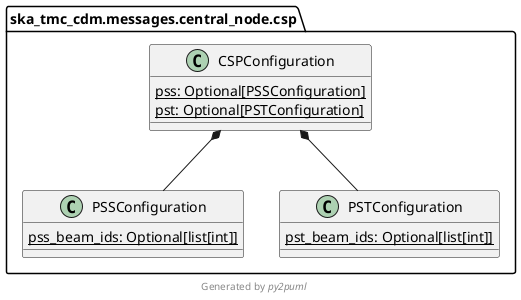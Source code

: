 @startuml ska_tmc_cdm.messages.central_node.csp
!pragma useIntermediatePackages false

class ska_tmc_cdm.messages.central_node.csp.CSPConfiguration {
  pss: Optional[PSSConfiguration] {static}
  pst: Optional[PSTConfiguration] {static}
}
class ska_tmc_cdm.messages.central_node.csp.PSSConfiguration {
  pss_beam_ids: Optional[list[int]] {static}
}
class ska_tmc_cdm.messages.central_node.csp.PSTConfiguration {
  pst_beam_ids: Optional[list[int]] {static}
}
ska_tmc_cdm.messages.central_node.csp.CSPConfiguration *-- ska_tmc_cdm.messages.central_node.csp.PSSConfiguration
ska_tmc_cdm.messages.central_node.csp.CSPConfiguration *-- ska_tmc_cdm.messages.central_node.csp.PSTConfiguration
footer Generated by //py2puml//
@enduml

